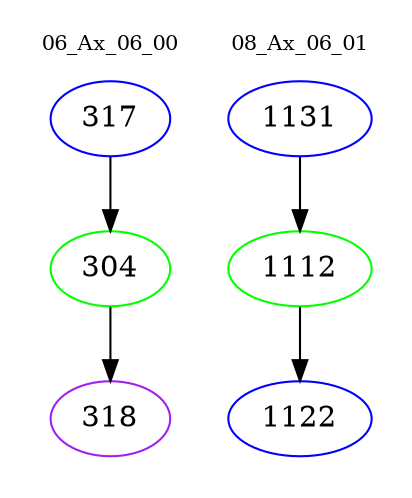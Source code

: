digraph{
subgraph cluster_0 {
color = white
label = "06_Ax_06_00";
fontsize=10;
T0_317 [label="317", color="blue"]
T0_317 -> T0_304 [color="black"]
T0_304 [label="304", color="green"]
T0_304 -> T0_318 [color="black"]
T0_318 [label="318", color="purple"]
}
subgraph cluster_1 {
color = white
label = "08_Ax_06_01";
fontsize=10;
T1_1131 [label="1131", color="blue"]
T1_1131 -> T1_1112 [color="black"]
T1_1112 [label="1112", color="green"]
T1_1112 -> T1_1122 [color="black"]
T1_1122 [label="1122", color="blue"]
}
}
